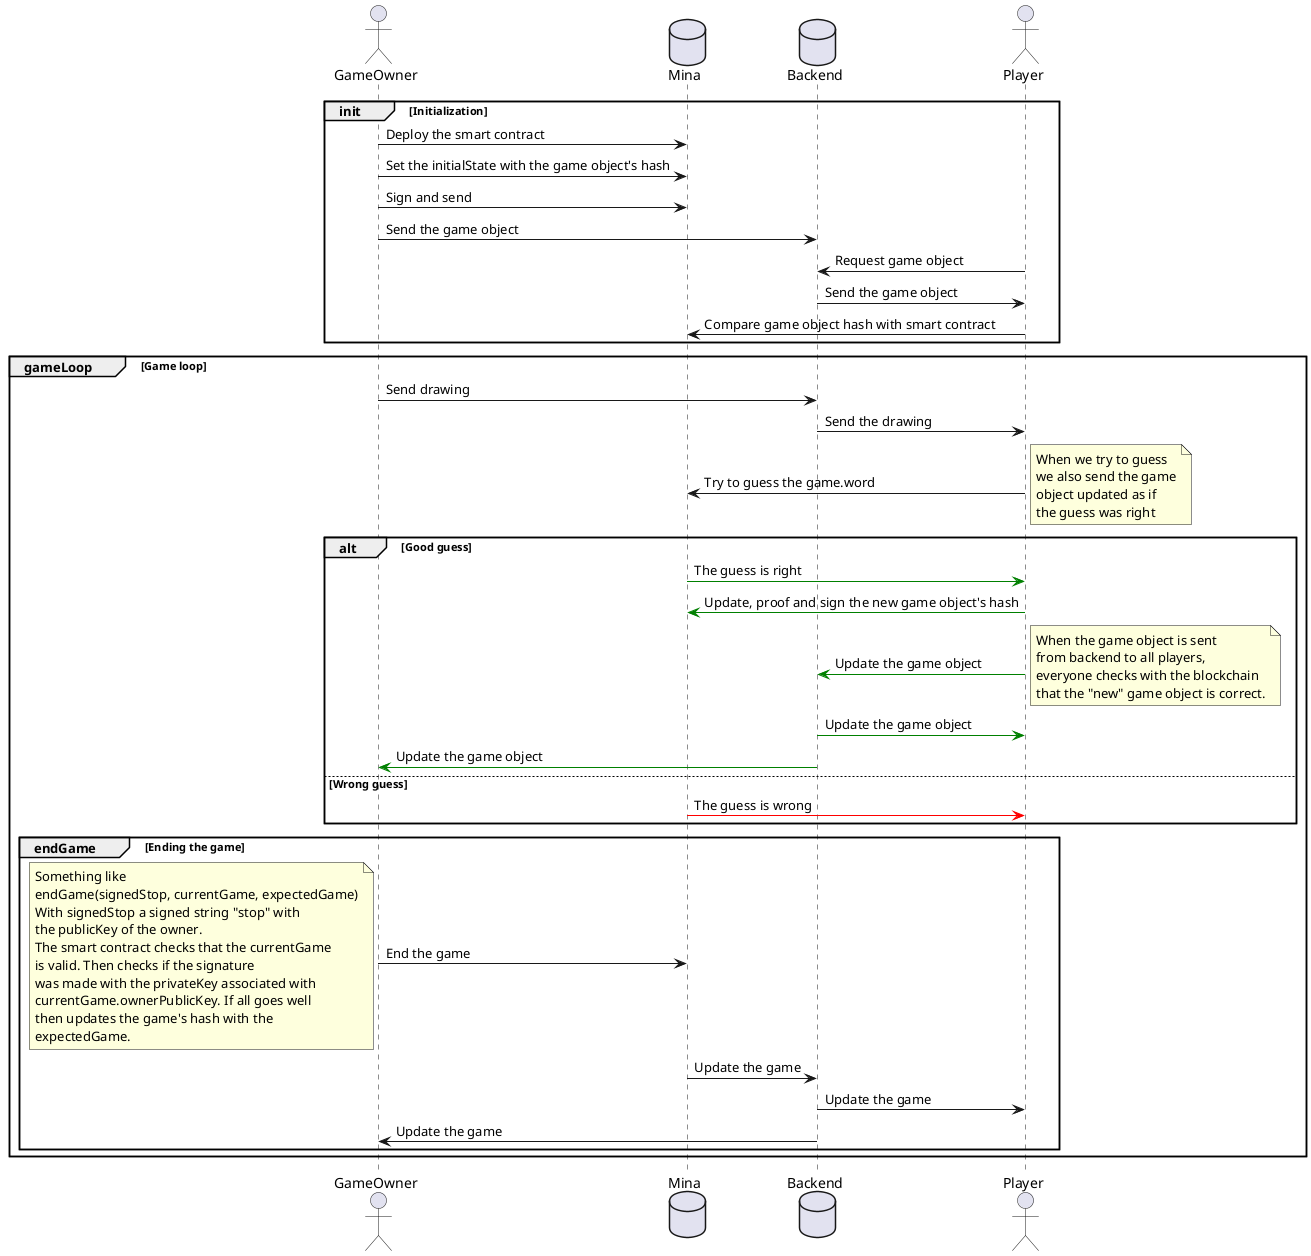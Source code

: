 @startuml
actor GameOwner
database Mina
database Backend
actor Player
group init [Initialization]
GameOwner -> Mina: Deploy the smart contract
GameOwner -> Mina: Set the initialState with the game object's hash
GameOwner -> Mina: Sign and send
GameOwner -> Backend: Send the game object
Player -> Backend: Request game object
Backend -> Player: Send the game object
Player -> Mina: Compare game object hash with smart contract
end
group gameLoop [Game loop]
GameOwner -> Backend: Send drawing
Backend -> Player: Send the drawing
Player -> Mina: Try to guess the game.word
note right
When we try to guess
we also send the game
object updated as if
the guess was right
end note
alt Good guess
Mina [#green]-> Player: The guess is right
Player [#green]-> Mina: Update, proof and sign the new game object's hash
Player [#green]-> Backend: Update the game object
note right
When the game object is sent
from backend to all players,
everyone checks with the blockchain
that the "new" game object is correct.
end note
Backend [#green]-> Player: Update the game object
Backend [#green]-> GameOwner: Update the game object
else Wrong guess
Mina [#red]-> Player: The guess is wrong
end
group endGame [Ending the game]
GameOwner -> Mina: End the game
note left
Something like 
endGame(signedStop, currentGame, expectedGame)
With signedStop a signed string "stop" with
the publicKey of the owner.
The smart contract checks that the currentGame
is valid. Then checks if the signature
was made with the privateKey associated with
currentGame.ownerPublicKey. If all goes well
then updates the game's hash with the
expectedGame.
end note
Mina -> Backend: Update the game
Backend -> Player: Update the game
Backend -> GameOwner: Update the game
end
end
@enduml